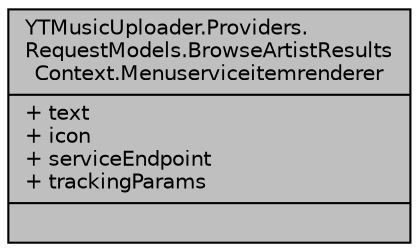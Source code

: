 digraph "YTMusicUploader.Providers.RequestModels.BrowseArtistResultsContext.Menuserviceitemrenderer"
{
 // LATEX_PDF_SIZE
  edge [fontname="Helvetica",fontsize="10",labelfontname="Helvetica",labelfontsize="10"];
  node [fontname="Helvetica",fontsize="10",shape=record];
  Node1 [label="{YTMusicUploader.Providers.\lRequestModels.BrowseArtistResults\lContext.Menuserviceitemrenderer\n|+ text\l+ icon\l+ serviceEndpoint\l+ trackingParams\l|}",height=0.2,width=0.4,color="black", fillcolor="grey75", style="filled", fontcolor="black",tooltip=" "];
}
